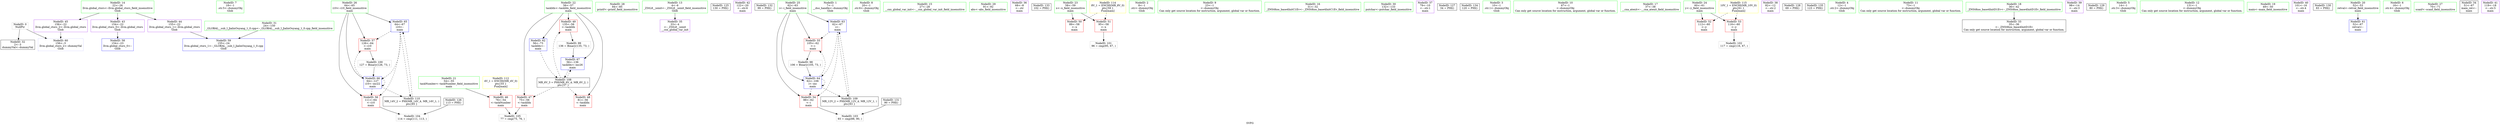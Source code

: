 digraph "SVFG" {
	label="SVFG";

	Node0x55abafe29ab0 [shape=record,color=grey,label="{NodeID: 0\nNullPtr}"];
	Node0x55abafe29ab0 -> Node0x55abafe3cd00[style=solid];
	Node0x55abafe29ab0 -> Node0x55abafe3f530[style=solid];
	Node0x55abafe2b090 [shape=record,color=green,label="{NodeID: 7\n18\<--1\n.str.5\<--dummyObj\nGlob }"];
	Node0x55abafe3bd80 [shape=record,color=green,label="{NodeID: 14\n22\<--26\nllvm.global_ctors\<--llvm.global_ctors_field_insensitive\nGlob }"];
	Node0x55abafe3bd80 -> Node0x55abafe3d650[style=solid];
	Node0x55abafe3bd80 -> Node0x55abafe3d750[style=solid];
	Node0x55abafe3bd80 -> Node0x55abafe3d850[style=solid];
	Node0x55abafe42270 [shape=record,color=grey,label="{NodeID: 104\n114 = cmp(111, 113, )\n}"];
	Node0x55abafe3c320 [shape=record,color=green,label="{NodeID: 21\n54\<--55\ntaskNumber\<--taskNumber_field_insensitive\nmain\n}"];
	Node0x55abafe3c320 -> Node0x55abafe3d950[style=solid];
	Node0x55abafe3c900 [shape=record,color=green,label="{NodeID: 28\n84\<--85\nprintf\<--printf_field_insensitive\n}"];
	Node0x55abafe3cfd0 [shape=record,color=purple,label="{NodeID: 35\n33\<--4\n\<--_ZStL8__ioinit\n__cxx_global_var_init\n}"];
	Node0x55abafce1730 [shape=record,color=black,label="{NodeID: 125\n130 = PHI()\n}"];
	Node0x55abafe3d580 [shape=record,color=purple,label="{NodeID: 42\n122\<--20\n\<--.str.6\nmain\n}"];
	Node0x55abafe4c740 [shape=record,color=black,label="{NodeID: 132\n99 = PHI()\n}"];
	Node0x55abafe3ebe0 [shape=record,color=red,label="{NodeID: 49\n135\<--56\n\<--taskIdx\nmain\n}"];
	Node0x55abafe3ebe0 -> Node0x55abafe3ddc0[style=solid];
	Node0x55abafe3f190 [shape=record,color=red,label="{NodeID: 56\n111\<--64\n\<--i10\nmain\n}"];
	Node0x55abafe3f190 -> Node0x55abafe42270[style=solid];
	Node0x55abafe3f7d0 [shape=record,color=blue,label="{NodeID: 63\n62\<--67\ni\<--\nmain\n}"];
	Node0x55abafe3f7d0 -> Node0x55abafe3eff0[style=dashed];
	Node0x55abafe3f7d0 -> Node0x55abafe3f0c0[style=dashed];
	Node0x55abafe3f7d0 -> Node0x55abafe3f8a0[style=dashed];
	Node0x55abafe3f7d0 -> Node0x55abafe45dc0[style=dashed];
	Node0x55abafe2a350 [shape=record,color=green,label="{NodeID: 1\n7\<--1\n__dso_handle\<--dummyObj\nGlob }"];
	Node0x55abafe2b120 [shape=record,color=green,label="{NodeID: 8\n20\<--1\n.str.6\<--dummyObj\nGlob }"];
	Node0x55abafe3dc40 [shape=record,color=grey,label="{NodeID: 98\n106 = Binary(105, 73, )\n}"];
	Node0x55abafe3dc40 -> Node0x55abafe3f8a0[style=solid];
	Node0x55abafe3be10 [shape=record,color=green,label="{NodeID: 15\n27\<--28\n__cxx_global_var_init\<--__cxx_global_var_init_field_insensitive\n}"];
	Node0x55abafe423f0 [shape=record,color=grey,label="{NodeID: 105\n77 = cmp(75, 76, )\n}"];
	Node0x55abafe3c3f0 [shape=record,color=green,label="{NodeID: 22\n56\<--57\ntaskIdx\<--taskIdx_field_insensitive\nmain\n}"];
	Node0x55abafe3c3f0 -> Node0x55abafe3da20[style=solid];
	Node0x55abafe3c3f0 -> Node0x55abafe3eb10[style=solid];
	Node0x55abafe3c3f0 -> Node0x55abafe3ebe0[style=solid];
	Node0x55abafe3c3f0 -> Node0x55abafe3f700[style=solid];
	Node0x55abafe3c3f0 -> Node0x55abafe3fb10[style=solid];
	Node0x55abafe472e0 [shape=record,color=yellow,style=double,label="{NodeID: 112\n4V_1 = ENCHI(MR_4V_0)\npts\{55 \}\nFun[main]}"];
	Node0x55abafe472e0 -> Node0x55abafe3d950[style=dashed];
	Node0x55abafe3ca00 [shape=record,color=green,label="{NodeID: 29\n91\<--92\nabs\<--abs_field_insensitive\n}"];
	Node0x55abafe3d0a0 [shape=record,color=purple,label="{NodeID: 36\n68\<--8\n\<--.str\nmain\n}"];
	Node0x55abafe4ba30 [shape=record,color=black,label="{NodeID: 126\n113 = PHI()\n}"];
	Node0x55abafe4ba30 -> Node0x55abafe42270[style=solid];
	Node0x55abafe3d650 [shape=record,color=purple,label="{NodeID: 43\n154\<--22\nllvm.global_ctors_0\<--llvm.global_ctors\nGlob }"];
	Node0x55abafe3d650 -> Node0x55abafe3f330[style=solid];
	Node0x55abafe4c810 [shape=record,color=black,label="{NodeID: 133\n102 = PHI()\n}"];
	Node0x55abafe3ecb0 [shape=record,color=red,label="{NodeID: 50\n89\<--58\n\<--x\nmain\n}"];
	Node0x55abafe3f260 [shape=record,color=red,label="{NodeID: 57\n126\<--64\n\<--i10\nmain\n}"];
	Node0x55abafe3f260 -> Node0x55abafe3df40[style=solid];
	Node0x55abafe3f8a0 [shape=record,color=blue,label="{NodeID: 64\n62\<--106\ni\<--inc\nmain\n}"];
	Node0x55abafe3f8a0 -> Node0x55abafe3eff0[style=dashed];
	Node0x55abafe3f8a0 -> Node0x55abafe3f0c0[style=dashed];
	Node0x55abafe3f8a0 -> Node0x55abafe3f8a0[style=dashed];
	Node0x55abafe3f8a0 -> Node0x55abafe45dc0[style=dashed];
	Node0x55abafe29e00 [shape=record,color=green,label="{NodeID: 2\n8\<--1\n.str\<--dummyObj\nGlob }"];
	Node0x55abafe2b1f0 [shape=record,color=green,label="{NodeID: 9\n23\<--1\n\<--dummyObj\nCan only get source location for instruction, argument, global var or function.}"];
	Node0x55abafe3ddc0 [shape=record,color=grey,label="{NodeID: 99\n136 = Binary(135, 73, )\n}"];
	Node0x55abafe3ddc0 -> Node0x55abafe3fb10[style=solid];
	Node0x55abafe3bee0 [shape=record,color=green,label="{NodeID: 16\n31\<--32\n_ZNSt8ios_base4InitC1Ev\<--_ZNSt8ios_base4InitC1Ev_field_insensitive\n}"];
	Node0x55abafe3c4c0 [shape=record,color=green,label="{NodeID: 23\n58\<--59\nx\<--x_field_insensitive\nmain\n}"];
	Node0x55abafe3c4c0 -> Node0x55abafe3ecb0[style=solid];
	Node0x55abafe3c4c0 -> Node0x55abafe3ed80[style=solid];
	Node0x55abafe3cb00 [shape=record,color=green,label="{NodeID: 30\n132\<--133\nputchar\<--putchar_field_insensitive\n}"];
	Node0x55abafe3d170 [shape=record,color=purple,label="{NodeID: 37\n79\<--10\n\<--.str.1\nmain\n}"];
	Node0x55abafe4bb90 [shape=record,color=black,label="{NodeID: 127\n34 = PHI()\n}"];
	Node0x55abafe3d750 [shape=record,color=purple,label="{NodeID: 44\n155\<--22\nllvm.global_ctors_1\<--llvm.global_ctors\nGlob }"];
	Node0x55abafe3d750 -> Node0x55abafe3f430[style=solid];
	Node0x55abafe4c8e0 [shape=record,color=black,label="{NodeID: 134\n120 = PHI()\n}"];
	Node0x55abafe3ed80 [shape=record,color=red,label="{NodeID: 51\n95\<--58\n\<--x\nmain\n}"];
	Node0x55abafe3ed80 -> Node0x55abafe3e0c0[style=solid];
	Node0x55abafe3f330 [shape=record,color=blue,label="{NodeID: 58\n154\<--23\nllvm.global_ctors_0\<--\nGlob }"];
	Node0x55abafe3f970 [shape=record,color=blue,label="{NodeID: 65\n64\<--67\ni10\<--\nmain\n}"];
	Node0x55abafe3f970 -> Node0x55abafe3f190[style=dashed];
	Node0x55abafe3f970 -> Node0x55abafe3f260[style=dashed];
	Node0x55abafe3f970 -> Node0x55abafe3fa40[style=dashed];
	Node0x55abafe3f970 -> Node0x55abafe462c0[style=dashed];
	Node0x55abafe2a140 [shape=record,color=green,label="{NodeID: 3\n10\<--1\n.str.1\<--dummyObj\nGlob }"];
	Node0x55abafe3bb40 [shape=record,color=green,label="{NodeID: 10\n67\<--1\n\<--dummyObj\nCan only get source location for instruction, argument, global var or function.}"];
	Node0x55abafe3df40 [shape=record,color=grey,label="{NodeID: 100\n127 = Binary(126, 73, )\n}"];
	Node0x55abafe3df40 -> Node0x55abafe3fa40[style=solid];
	Node0x55abafe3bfb0 [shape=record,color=green,label="{NodeID: 17\n37\<--38\n__cxa_atexit\<--__cxa_atexit_field_insensitive\n}"];
	Node0x55abafe3c590 [shape=record,color=green,label="{NodeID: 24\n60\<--61\ny\<--y_field_insensitive\nmain\n}"];
	Node0x55abafe3c590 -> Node0x55abafe3ee50[style=solid];
	Node0x55abafe3c590 -> Node0x55abafe3ef20[style=solid];
	Node0x55abafe474a0 [shape=record,color=yellow,style=double,label="{NodeID: 114\n8V_1 = ENCHI(MR_8V_0)\npts\{59 \}\nFun[main]}"];
	Node0x55abafe474a0 -> Node0x55abafe3ecb0[style=dashed];
	Node0x55abafe474a0 -> Node0x55abafe3ed80[style=dashed];
	Node0x55abafe3cc00 [shape=record,color=green,label="{NodeID: 31\n24\<--150\n_GLOBAL__sub_I_JialinOuyang_1_0.cpp\<--_GLOBAL__sub_I_JialinOuyang_1_0.cpp_field_insensitive\n}"];
	Node0x55abafe3cc00 -> Node0x55abafe3f430[style=solid];
	Node0x55abafe3d240 [shape=record,color=purple,label="{NodeID: 38\n82\<--12\n\<--.str.2\nmain\n}"];
	Node0x55abafe4bc60 [shape=record,color=black,label="{NodeID: 128\n69 = PHI()\n}"];
	Node0x55abafe3d850 [shape=record,color=purple,label="{NodeID: 45\n156\<--22\nllvm.global_ctors_2\<--llvm.global_ctors\nGlob }"];
	Node0x55abafe3d850 -> Node0x55abafe3f530[style=solid];
	Node0x55abafe4c9e0 [shape=record,color=black,label="{NodeID: 135\n123 = PHI()\n}"];
	Node0x55abafe3ee50 [shape=record,color=red,label="{NodeID: 52\n112\<--60\n\<--y\nmain\n}"];
	Node0x55abafe3f430 [shape=record,color=blue,label="{NodeID: 59\n155\<--24\nllvm.global_ctors_1\<--_GLOBAL__sub_I_JialinOuyang_1_0.cpp\nGlob }"];
	Node0x55abafe3fa40 [shape=record,color=blue,label="{NodeID: 66\n64\<--127\ni10\<--inc22\nmain\n}"];
	Node0x55abafe3fa40 -> Node0x55abafe3f190[style=dashed];
	Node0x55abafe3fa40 -> Node0x55abafe3f260[style=dashed];
	Node0x55abafe3fa40 -> Node0x55abafe3fa40[style=dashed];
	Node0x55abafe3fa40 -> Node0x55abafe462c0[style=dashed];
	Node0x55abafe29cd0 [shape=record,color=green,label="{NodeID: 4\n12\<--1\n.str.2\<--dummyObj\nGlob }"];
	Node0x55abafe3bbd0 [shape=record,color=green,label="{NodeID: 11\n73\<--1\n\<--dummyObj\nCan only get source location for instruction, argument, global var or function.}"];
	Node0x55abafe3e0c0 [shape=record,color=grey,label="{NodeID: 101\n96 = cmp(95, 67, )\n}"];
	Node0x55abafe3c080 [shape=record,color=green,label="{NodeID: 18\n36\<--42\n_ZNSt8ios_base4InitD1Ev\<--_ZNSt8ios_base4InitD1Ev_field_insensitive\n}"];
	Node0x55abafe3c080 -> Node0x55abafe3ce00[style=solid];
	Node0x55abafe458c0 [shape=record,color=black,label="{NodeID: 108\nMR_6V_3 = PHI(MR_6V_4, MR_6V_2, )\npts\{57 \}\n}"];
	Node0x55abafe458c0 -> Node0x55abafe3da20[style=dashed];
	Node0x55abafe458c0 -> Node0x55abafe3eb10[style=dashed];
	Node0x55abafe458c0 -> Node0x55abafe3ebe0[style=dashed];
	Node0x55abafe458c0 -> Node0x55abafe3fb10[style=dashed];
	Node0x55abafe3c660 [shape=record,color=green,label="{NodeID: 25\n62\<--63\ni\<--i_field_insensitive\nmain\n}"];
	Node0x55abafe3c660 -> Node0x55abafe3eff0[style=solid];
	Node0x55abafe3c660 -> Node0x55abafe3f0c0[style=solid];
	Node0x55abafe3c660 -> Node0x55abafe3f7d0[style=solid];
	Node0x55abafe3c660 -> Node0x55abafe3f8a0[style=solid];
	Node0x55abafe47580 [shape=record,color=yellow,style=double,label="{NodeID: 115\n10V_1 = ENCHI(MR_10V_0)\npts\{61 \}\nFun[main]}"];
	Node0x55abafe47580 -> Node0x55abafe3ee50[style=dashed];
	Node0x55abafe47580 -> Node0x55abafe3ef20[style=dashed];
	Node0x55abafe3cd00 [shape=record,color=black,label="{NodeID: 32\n2\<--3\ndummyVal\<--dummyVal\n}"];
	Node0x55abafe3d310 [shape=record,color=purple,label="{NodeID: 39\n98\<--14\n\<--.str.3\nmain\n}"];
	Node0x55abafe4bd30 [shape=record,color=black,label="{NodeID: 129\n80 = PHI()\n}"];
	Node0x55abafe3d950 [shape=record,color=red,label="{NodeID: 46\n76\<--54\n\<--taskNumber\nmain\n}"];
	Node0x55abafe3d950 -> Node0x55abafe423f0[style=solid];
	Node0x55abafe3ef20 [shape=record,color=red,label="{NodeID: 53\n116\<--60\n\<--y\nmain\n}"];
	Node0x55abafe3ef20 -> Node0x55abafe3e240[style=solid];
	Node0x55abafe3f530 [shape=record,color=blue, style = dotted,label="{NodeID: 60\n156\<--3\nllvm.global_ctors_2\<--dummyVal\nGlob }"];
	Node0x55abafe3fb10 [shape=record,color=blue,label="{NodeID: 67\n56\<--136\ntaskIdx\<--inc26\nmain\n}"];
	Node0x55abafe3fb10 -> Node0x55abafe458c0[style=dashed];
	Node0x55abafe29f00 [shape=record,color=green,label="{NodeID: 5\n14\<--1\n.str.3\<--dummyObj\nGlob }"];
	Node0x55abafe3bc60 [shape=record,color=green,label="{NodeID: 12\n131\<--1\n\<--dummyObj\nCan only get source location for instruction, argument, global var or function.}"];
	Node0x55abafe3e240 [shape=record,color=grey,label="{NodeID: 102\n117 = cmp(116, 67, )\n}"];
	Node0x55abafe3c150 [shape=record,color=green,label="{NodeID: 19\n49\<--50\nmain\<--main_field_insensitive\n}"];
	Node0x55abafe45dc0 [shape=record,color=black,label="{NodeID: 109\nMR_12V_2 = PHI(MR_12V_4, MR_12V_1, )\npts\{63 \}\n}"];
	Node0x55abafe45dc0 -> Node0x55abafe3f7d0[style=dashed];
	Node0x55abafe3c730 [shape=record,color=green,label="{NodeID: 26\n64\<--65\ni10\<--i10_field_insensitive\nmain\n}"];
	Node0x55abafe3c730 -> Node0x55abafe3f190[style=solid];
	Node0x55abafe3c730 -> Node0x55abafe3f260[style=solid];
	Node0x55abafe3c730 -> Node0x55abafe3f970[style=solid];
	Node0x55abafe3c730 -> Node0x55abafe3fa40[style=solid];
	Node0x55abafe3ce00 [shape=record,color=black,label="{NodeID: 33\n35\<--36\n\<--_ZNSt8ios_base4InitD1Ev\nCan only get source location for instruction, argument, global var or function.}"];
	Node0x55abafe3d3e0 [shape=record,color=purple,label="{NodeID: 40\n101\<--16\n\<--.str.4\nmain\n}"];
	Node0x55abafe4be30 [shape=record,color=black,label="{NodeID: 130\n83 = PHI()\n}"];
	Node0x55abafe3da20 [shape=record,color=red,label="{NodeID: 47\n75\<--56\n\<--taskIdx\nmain\n}"];
	Node0x55abafe3da20 -> Node0x55abafe423f0[style=solid];
	Node0x55abafe3eff0 [shape=record,color=red,label="{NodeID: 54\n88\<--62\n\<--i\nmain\n}"];
	Node0x55abafe3eff0 -> Node0x55abafe420f0[style=solid];
	Node0x55abafe3f630 [shape=record,color=blue,label="{NodeID: 61\n52\<--67\nretval\<--\nmain\n}"];
	Node0x55abafe29f90 [shape=record,color=green,label="{NodeID: 6\n16\<--1\n.str.4\<--dummyObj\nGlob }"];
	Node0x55abafe3bcf0 [shape=record,color=green,label="{NodeID: 13\n4\<--6\n_ZStL8__ioinit\<--_ZStL8__ioinit_field_insensitive\nGlob }"];
	Node0x55abafe3bcf0 -> Node0x55abafe3cfd0[style=solid];
	Node0x55abafe420f0 [shape=record,color=grey,label="{NodeID: 103\n93 = cmp(88, 90, )\n}"];
	Node0x55abafe3c250 [shape=record,color=green,label="{NodeID: 20\n52\<--53\nretval\<--retval_field_insensitive\nmain\n}"];
	Node0x55abafe3c250 -> Node0x55abafe3f630[style=solid];
	Node0x55abafe462c0 [shape=record,color=black,label="{NodeID: 110\nMR_14V_2 = PHI(MR_14V_4, MR_14V_1, )\npts\{65 \}\n}"];
	Node0x55abafe462c0 -> Node0x55abafe3f970[style=dashed];
	Node0x55abafe3c800 [shape=record,color=green,label="{NodeID: 27\n70\<--71\nscanf\<--scanf_field_insensitive\n}"];
	Node0x55abafe3cf00 [shape=record,color=black,label="{NodeID: 34\n51\<--67\nmain_ret\<--\nmain\n}"];
	Node0x55abafe3d4b0 [shape=record,color=purple,label="{NodeID: 41\n119\<--18\n\<--.str.5\nmain\n}"];
	Node0x55abafe4c5e0 [shape=record,color=black,label="{NodeID: 131\n90 = PHI()\n}"];
	Node0x55abafe4c5e0 -> Node0x55abafe420f0[style=solid];
	Node0x55abafe3eb10 [shape=record,color=red,label="{NodeID: 48\n81\<--56\n\<--taskIdx\nmain\n}"];
	Node0x55abafe3f0c0 [shape=record,color=red,label="{NodeID: 55\n105\<--62\n\<--i\nmain\n}"];
	Node0x55abafe3f0c0 -> Node0x55abafe3dc40[style=solid];
	Node0x55abafe3f700 [shape=record,color=blue,label="{NodeID: 62\n56\<--73\ntaskIdx\<--\nmain\n}"];
	Node0x55abafe3f700 -> Node0x55abafe458c0[style=dashed];
}
